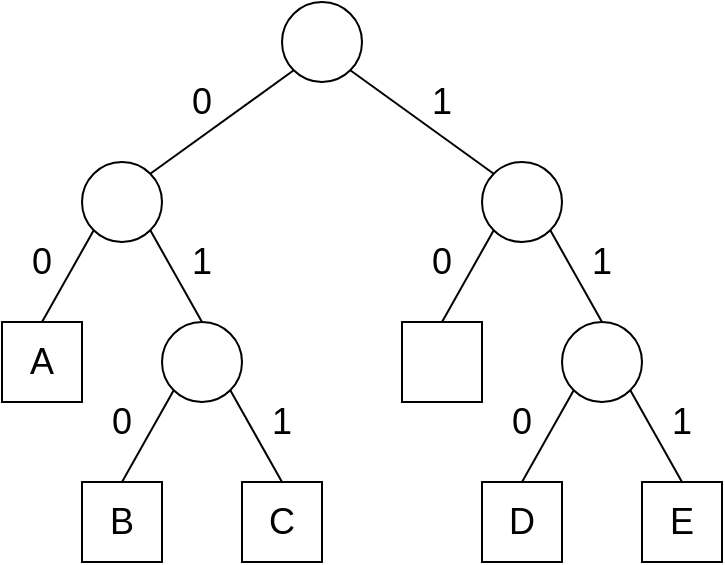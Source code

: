 <mxfile version="12.0.3" type="device" pages="2"><diagram id="w4fQOFxGUsPRCGSMHFY1" name="Page-1"><mxGraphModel dx="571" dy="570" grid="1" gridSize="10" guides="1" tooltips="1" connect="1" arrows="1" fold="1" page="1" pageScale="1" pageWidth="850" pageHeight="1100" math="0" shadow="0"><root><mxCell id="0"/><mxCell id="1" parent="0"/><mxCell id="9DH-kUTLgYxwWHHcEnPr-1" value="&lt;font style=&quot;font-size: 18px&quot;&gt;A&lt;/font&gt;" style="rounded=0;whiteSpace=wrap;html=1;" vertex="1" parent="1"><mxGeometry x="40" y="280" width="40" height="40" as="geometry"/></mxCell><mxCell id="9DH-kUTLgYxwWHHcEnPr-2" value="" style="ellipse;whiteSpace=wrap;html=1;aspect=fixed;" vertex="1" parent="1"><mxGeometry x="80" y="200" width="40" height="40" as="geometry"/></mxCell><mxCell id="9DH-kUTLgYxwWHHcEnPr-3" value="B" style="rounded=0;whiteSpace=wrap;html=1;fontSize=18;" vertex="1" parent="1"><mxGeometry x="80" y="360" width="40" height="40" as="geometry"/></mxCell><mxCell id="9DH-kUTLgYxwWHHcEnPr-4" value="C" style="rounded=0;whiteSpace=wrap;html=1;fontSize=18;" vertex="1" parent="1"><mxGeometry x="160" y="360" width="40" height="40" as="geometry"/></mxCell><mxCell id="9DH-kUTLgYxwWHHcEnPr-5" value="" style="ellipse;whiteSpace=wrap;html=1;aspect=fixed;" vertex="1" parent="1"><mxGeometry x="120" y="280" width="40" height="40" as="geometry"/></mxCell><mxCell id="9DH-kUTLgYxwWHHcEnPr-11" value="" style="ellipse;whiteSpace=wrap;html=1;aspect=fixed;" vertex="1" parent="1"><mxGeometry x="180" y="120" width="40" height="40" as="geometry"/></mxCell><mxCell id="9DH-kUTLgYxwWHHcEnPr-12" value="" style="endArrow=none;html=1;entryX=0;entryY=1;entryDx=0;entryDy=0;exitX=0.5;exitY=0;exitDx=0;exitDy=0;" edge="1" parent="1" source="9DH-kUTLgYxwWHHcEnPr-1" target="9DH-kUTLgYxwWHHcEnPr-2"><mxGeometry width="50" height="50" relative="1" as="geometry"><mxPoint x="40" y="470" as="sourcePoint"/><mxPoint x="90" y="420" as="targetPoint"/></mxGeometry></mxCell><mxCell id="9DH-kUTLgYxwWHHcEnPr-13" value="" style="endArrow=none;html=1;entryX=1;entryY=1;entryDx=0;entryDy=0;exitX=0.5;exitY=0;exitDx=0;exitDy=0;" edge="1" parent="1" source="9DH-kUTLgYxwWHHcEnPr-5" target="9DH-kUTLgYxwWHHcEnPr-2"><mxGeometry width="50" height="50" relative="1" as="geometry"><mxPoint x="40" y="470" as="sourcePoint"/><mxPoint x="90" y="420" as="targetPoint"/></mxGeometry></mxCell><mxCell id="9DH-kUTLgYxwWHHcEnPr-14" value="" style="endArrow=none;html=1;entryX=0;entryY=1;entryDx=0;entryDy=0;exitX=0.5;exitY=0;exitDx=0;exitDy=0;" edge="1" parent="1" source="9DH-kUTLgYxwWHHcEnPr-3" target="9DH-kUTLgYxwWHHcEnPr-5"><mxGeometry width="50" height="50" relative="1" as="geometry"><mxPoint x="100" y="360" as="sourcePoint"/><mxPoint x="90" y="420" as="targetPoint"/></mxGeometry></mxCell><mxCell id="9DH-kUTLgYxwWHHcEnPr-15" value="" style="endArrow=none;html=1;entryX=1;entryY=1;entryDx=0;entryDy=0;exitX=0.5;exitY=0;exitDx=0;exitDy=0;" edge="1" parent="1" source="9DH-kUTLgYxwWHHcEnPr-4" target="9DH-kUTLgYxwWHHcEnPr-5"><mxGeometry width="50" height="50" relative="1" as="geometry"><mxPoint x="40" y="470" as="sourcePoint"/><mxPoint x="90" y="420" as="targetPoint"/></mxGeometry></mxCell><mxCell id="9DH-kUTLgYxwWHHcEnPr-16" value="" style="rounded=0;whiteSpace=wrap;html=1;" vertex="1" parent="1"><mxGeometry x="240" y="280" width="40" height="40" as="geometry"/></mxCell><mxCell id="9DH-kUTLgYxwWHHcEnPr-17" value="" style="endArrow=none;html=1;entryX=0;entryY=1;entryDx=0;entryDy=0;exitX=0.5;exitY=0;exitDx=0;exitDy=0;" edge="1" source="9DH-kUTLgYxwWHHcEnPr-16" target="9DH-kUTLgYxwWHHcEnPr-18" parent="1"><mxGeometry width="50" height="50" relative="1" as="geometry"><mxPoint x="240" y="470" as="sourcePoint"/><mxPoint x="290" y="420" as="targetPoint"/></mxGeometry></mxCell><mxCell id="9DH-kUTLgYxwWHHcEnPr-18" value="" style="ellipse;whiteSpace=wrap;html=1;aspect=fixed;" vertex="1" parent="1"><mxGeometry x="280" y="200" width="40" height="40" as="geometry"/></mxCell><mxCell id="9DH-kUTLgYxwWHHcEnPr-19" value="" style="endArrow=none;html=1;entryX=1;entryY=1;entryDx=0;entryDy=0;exitX=0.5;exitY=0;exitDx=0;exitDy=0;" edge="1" source="9DH-kUTLgYxwWHHcEnPr-20" target="9DH-kUTLgYxwWHHcEnPr-18" parent="1"><mxGeometry width="50" height="50" relative="1" as="geometry"><mxPoint x="240" y="470" as="sourcePoint"/><mxPoint x="290" y="420" as="targetPoint"/></mxGeometry></mxCell><mxCell id="9DH-kUTLgYxwWHHcEnPr-20" value="" style="ellipse;whiteSpace=wrap;html=1;aspect=fixed;" vertex="1" parent="1"><mxGeometry x="320" y="280" width="40" height="40" as="geometry"/></mxCell><mxCell id="9DH-kUTLgYxwWHHcEnPr-21" value="" style="endArrow=none;html=1;entryX=0;entryY=1;entryDx=0;entryDy=0;exitX=0.5;exitY=0;exitDx=0;exitDy=0;" edge="1" source="9DH-kUTLgYxwWHHcEnPr-23" target="9DH-kUTLgYxwWHHcEnPr-20" parent="1"><mxGeometry width="50" height="50" relative="1" as="geometry"><mxPoint x="300" y="360" as="sourcePoint"/><mxPoint x="290" y="420" as="targetPoint"/></mxGeometry></mxCell><mxCell id="9DH-kUTLgYxwWHHcEnPr-22" value="" style="endArrow=none;html=1;entryX=1;entryY=1;entryDx=0;entryDy=0;exitX=0.5;exitY=0;exitDx=0;exitDy=0;" edge="1" source="9DH-kUTLgYxwWHHcEnPr-24" target="9DH-kUTLgYxwWHHcEnPr-20" parent="1"><mxGeometry width="50" height="50" relative="1" as="geometry"><mxPoint x="240" y="470" as="sourcePoint"/><mxPoint x="290" y="420" as="targetPoint"/></mxGeometry></mxCell><mxCell id="9DH-kUTLgYxwWHHcEnPr-23" value="D" style="rounded=0;whiteSpace=wrap;html=1;fontSize=18;" vertex="1" parent="1"><mxGeometry x="280" y="360" width="40" height="40" as="geometry"/></mxCell><mxCell id="9DH-kUTLgYxwWHHcEnPr-24" value="E" style="rounded=0;whiteSpace=wrap;html=1;fontSize=18;" vertex="1" parent="1"><mxGeometry x="360" y="360" width="40" height="40" as="geometry"/></mxCell><mxCell id="9DH-kUTLgYxwWHHcEnPr-25" value="" style="endArrow=none;html=1;entryX=0;entryY=1;entryDx=0;entryDy=0;exitX=1;exitY=0;exitDx=0;exitDy=0;" edge="1" parent="1" source="9DH-kUTLgYxwWHHcEnPr-2" target="9DH-kUTLgYxwWHHcEnPr-11"><mxGeometry width="50" height="50" relative="1" as="geometry"><mxPoint x="40" y="470" as="sourcePoint"/><mxPoint x="90" y="420" as="targetPoint"/></mxGeometry></mxCell><mxCell id="9DH-kUTLgYxwWHHcEnPr-26" value="" style="endArrow=none;html=1;entryX=1;entryY=1;entryDx=0;entryDy=0;exitX=0;exitY=0;exitDx=0;exitDy=0;" edge="1" parent="1" source="9DH-kUTLgYxwWHHcEnPr-18" target="9DH-kUTLgYxwWHHcEnPr-11"><mxGeometry width="50" height="50" relative="1" as="geometry"><mxPoint x="40" y="470" as="sourcePoint"/><mxPoint x="90" y="420" as="targetPoint"/></mxGeometry></mxCell><mxCell id="9DH-kUTLgYxwWHHcEnPr-27" value="0" style="text;html=1;strokeColor=none;fillColor=none;align=center;verticalAlign=middle;whiteSpace=wrap;rounded=0;fontSize=18;" vertex="1" parent="1"><mxGeometry x="120" y="160" width="40" height="20" as="geometry"/></mxCell><mxCell id="lYhRjNUZ3QvBgBxhj_0G-1" value="0" style="text;html=1;strokeColor=none;fillColor=none;align=center;verticalAlign=middle;whiteSpace=wrap;rounded=0;fontSize=18;" vertex="1" parent="1"><mxGeometry x="40" y="240" width="40" height="20" as="geometry"/></mxCell><mxCell id="lYhRjNUZ3QvBgBxhj_0G-2" value="0" style="text;html=1;strokeColor=none;fillColor=none;align=center;verticalAlign=middle;whiteSpace=wrap;rounded=0;fontSize=18;" vertex="1" parent="1"><mxGeometry x="80" y="320" width="40" height="20" as="geometry"/></mxCell><mxCell id="lYhRjNUZ3QvBgBxhj_0G-3" value="0" style="text;html=1;strokeColor=none;fillColor=none;align=center;verticalAlign=middle;whiteSpace=wrap;rounded=0;fontSize=18;" vertex="1" parent="1"><mxGeometry x="240" y="240" width="40" height="20" as="geometry"/></mxCell><mxCell id="lYhRjNUZ3QvBgBxhj_0G-4" value="0" style="text;html=1;strokeColor=none;fillColor=none;align=center;verticalAlign=middle;whiteSpace=wrap;rounded=0;fontSize=18;" vertex="1" parent="1"><mxGeometry x="280" y="320" width="40" height="20" as="geometry"/></mxCell><mxCell id="lYhRjNUZ3QvBgBxhj_0G-5" value="1" style="text;html=1;strokeColor=none;fillColor=none;align=center;verticalAlign=middle;whiteSpace=wrap;rounded=0;fontSize=18;" vertex="1" parent="1"><mxGeometry x="240" y="160" width="40" height="20" as="geometry"/></mxCell><mxCell id="lYhRjNUZ3QvBgBxhj_0G-6" value="1" style="text;html=1;strokeColor=none;fillColor=none;align=center;verticalAlign=middle;whiteSpace=wrap;rounded=0;fontSize=18;" vertex="1" parent="1"><mxGeometry x="120" y="240" width="40" height="20" as="geometry"/></mxCell><mxCell id="lYhRjNUZ3QvBgBxhj_0G-7" value="1" style="text;html=1;strokeColor=none;fillColor=none;align=center;verticalAlign=middle;whiteSpace=wrap;rounded=0;fontSize=18;" vertex="1" parent="1"><mxGeometry x="320" y="240" width="40" height="20" as="geometry"/></mxCell><mxCell id="lYhRjNUZ3QvBgBxhj_0G-8" value="1" style="text;html=1;strokeColor=none;fillColor=none;align=center;verticalAlign=middle;whiteSpace=wrap;rounded=0;fontSize=18;" vertex="1" parent="1"><mxGeometry x="160" y="320" width="40" height="20" as="geometry"/></mxCell><mxCell id="lYhRjNUZ3QvBgBxhj_0G-9" value="1" style="text;html=1;strokeColor=none;fillColor=none;align=center;verticalAlign=middle;whiteSpace=wrap;rounded=0;fontSize=18;" vertex="1" parent="1"><mxGeometry x="360" y="320" width="40" height="20" as="geometry"/></mxCell></root></mxGraphModel></diagram><diagram id="tCjYLT99MjLH7xJCE75I" name="Page-2"><mxGraphModel dx="571" dy="570" grid="1" gridSize="10" guides="1" tooltips="1" connect="1" arrows="1" fold="1" page="1" pageScale="1" pageWidth="850" pageHeight="1100" math="0" shadow="0"><root><mxCell id="d9FwcrEwbtzXUJixfWbX-0"/><mxCell id="d9FwcrEwbtzXUJixfWbX-1" parent="d9FwcrEwbtzXUJixfWbX-0"/></root></mxGraphModel></diagram></mxfile>